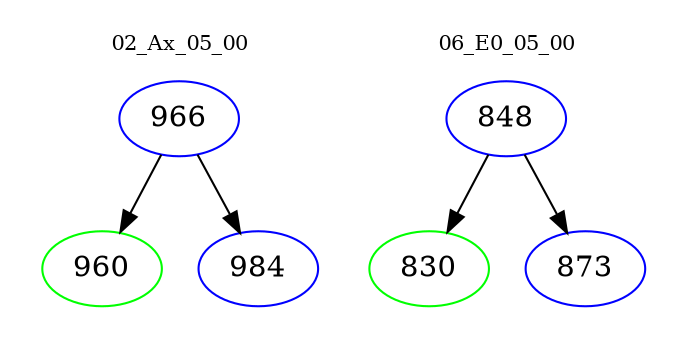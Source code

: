 digraph{
subgraph cluster_0 {
color = white
label = "02_Ax_05_00";
fontsize=10;
T0_966 [label="966", color="blue"]
T0_966 -> T0_960 [color="black"]
T0_960 [label="960", color="green"]
T0_966 -> T0_984 [color="black"]
T0_984 [label="984", color="blue"]
}
subgraph cluster_1 {
color = white
label = "06_E0_05_00";
fontsize=10;
T1_848 [label="848", color="blue"]
T1_848 -> T1_830 [color="black"]
T1_830 [label="830", color="green"]
T1_848 -> T1_873 [color="black"]
T1_873 [label="873", color="blue"]
}
}
